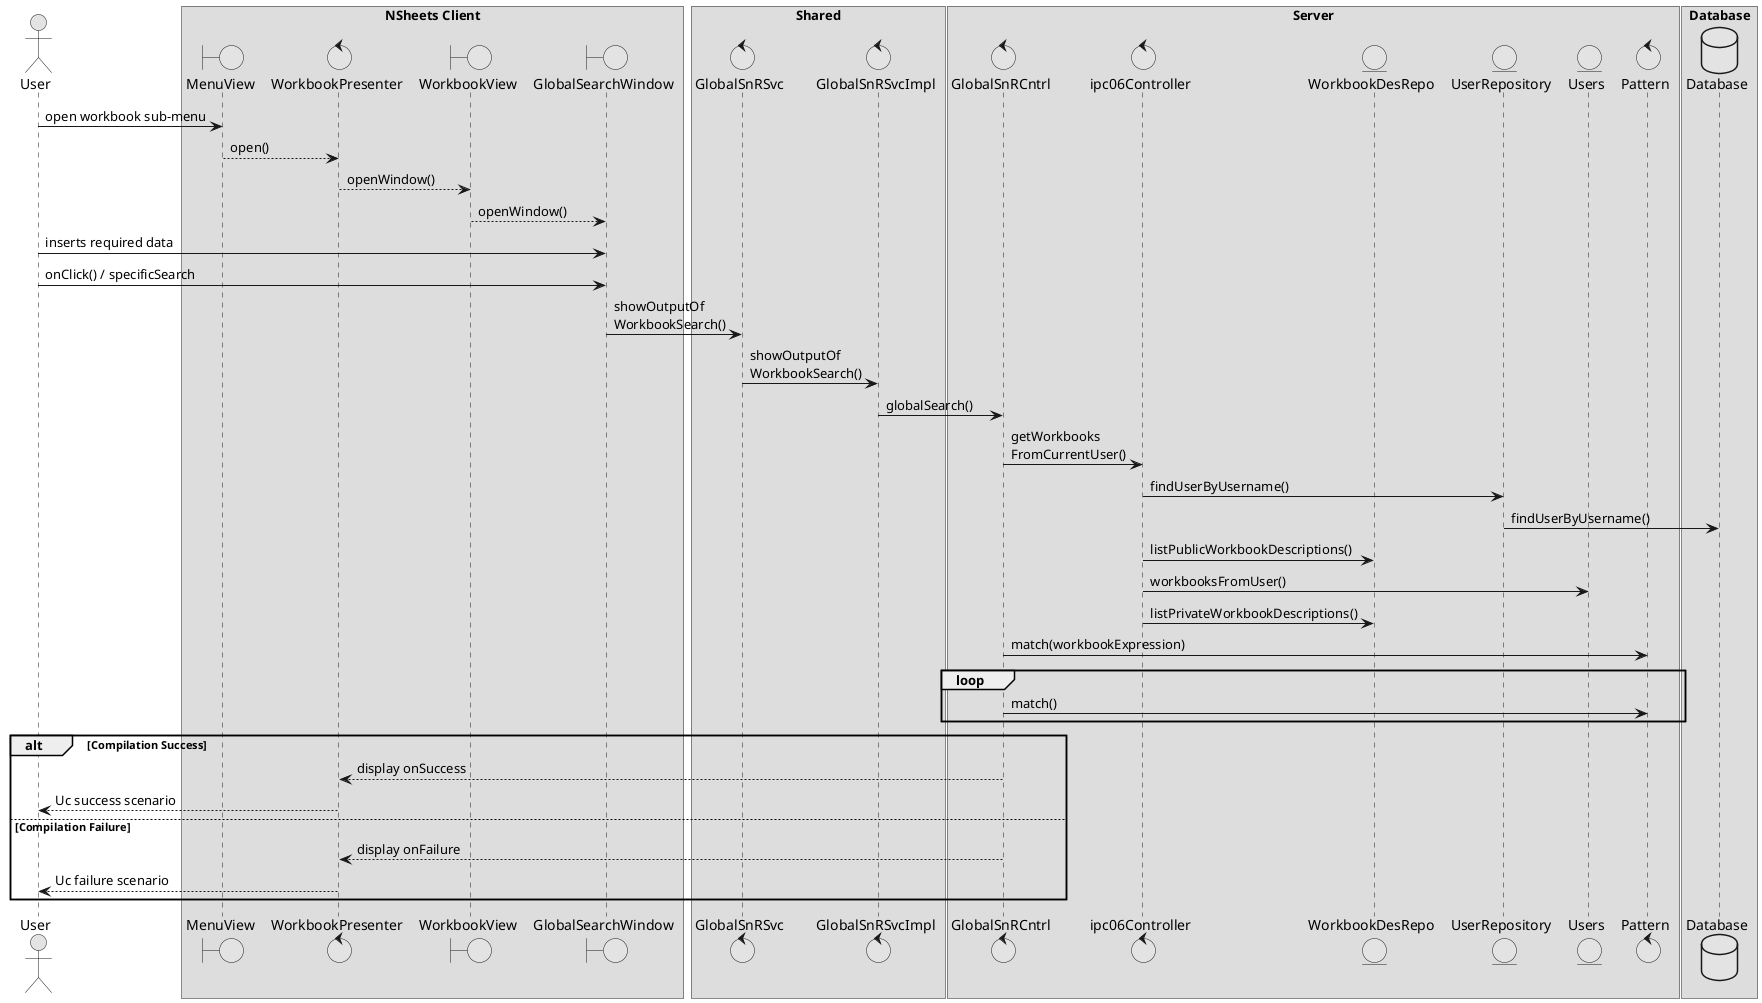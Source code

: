 @startuml  design1.png
skinparam handwritten false
skinparam monochrome true
skinparam packageStyle rect
skinparam defaultFontName FG Virgil
skinparam shadowing false

actor User
boundary MenuView
control WorkbookPresenter
boundary GlobalSearchWindow
boundary WorkbookView
control GlobalSnRCntrl
control GlobalSnRSvc
control GlobalSnRSvcImpl
control ipc06Controller
control Pattern
entity WorkbookDesRepo
entity UserRepository
entity Users
database Database

box "NSheets Client"
participant MenuView
participant WorkbookPresenter
participant WorkbookView
participant GlobalSearchWindow
end box

box "Shared"
participant GlobalSnRSvc
participant GlobalSnRSvcImpl
end box

box "Server"
participant GlobalSnRCntrl
participant ipc06Controller
participant WorkbookDesRepo
participant UserRepository
participant Users
control Pattern
end box

box "Database"
participant Database
end box

User -> MenuView : open workbook sub-menu
MenuView --> WorkbookPresenter : open()
WorkbookPresenter --> WorkbookView : openWindow()
WorkbookView --> GlobalSearchWindow : openWindow()
User -> GlobalSearchWindow : inserts required data
User -> GlobalSearchWindow : onClick() / specificSearch
GlobalSearchWindow -> GlobalSnRSvc : showOutputOf\nWorkbookSearch()
GlobalSnRSvc -> GlobalSnRSvcImpl : showOutputOf\nWorkbookSearch()
GlobalSnRSvcImpl -> GlobalSnRCntrl : globalSearch()
GlobalSnRCntrl -> ipc06Controller : getWorkbooks\nFromCurrentUser()
ipc06Controller -> UserRepository : findUserByUsername()
UserRepository -> Database : findUserByUsername()
ipc06Controller -> WorkbookDesRepo : listPublicWorkbookDescriptions()
ipc06Controller -> Users : workbooksFromUser()
ipc06Controller -> WorkbookDesRepo :listPrivateWorkbookDescriptions()
GlobalSnRCntrl -> Pattern : match(workbookExpression)
loop
GlobalSnRCntrl -> Pattern : match()
end loop

alt Compilation Success
GlobalSnRCntrl --> WorkbookPresenter : display onSuccess
WorkbookPresenter --> User : Uc success scenario
else Compilation Failure
GlobalSnRCntrl --> WorkbookPresenter : display onFailure
WorkbookPresenter --> User : Uc failure scenario
end

@enduml